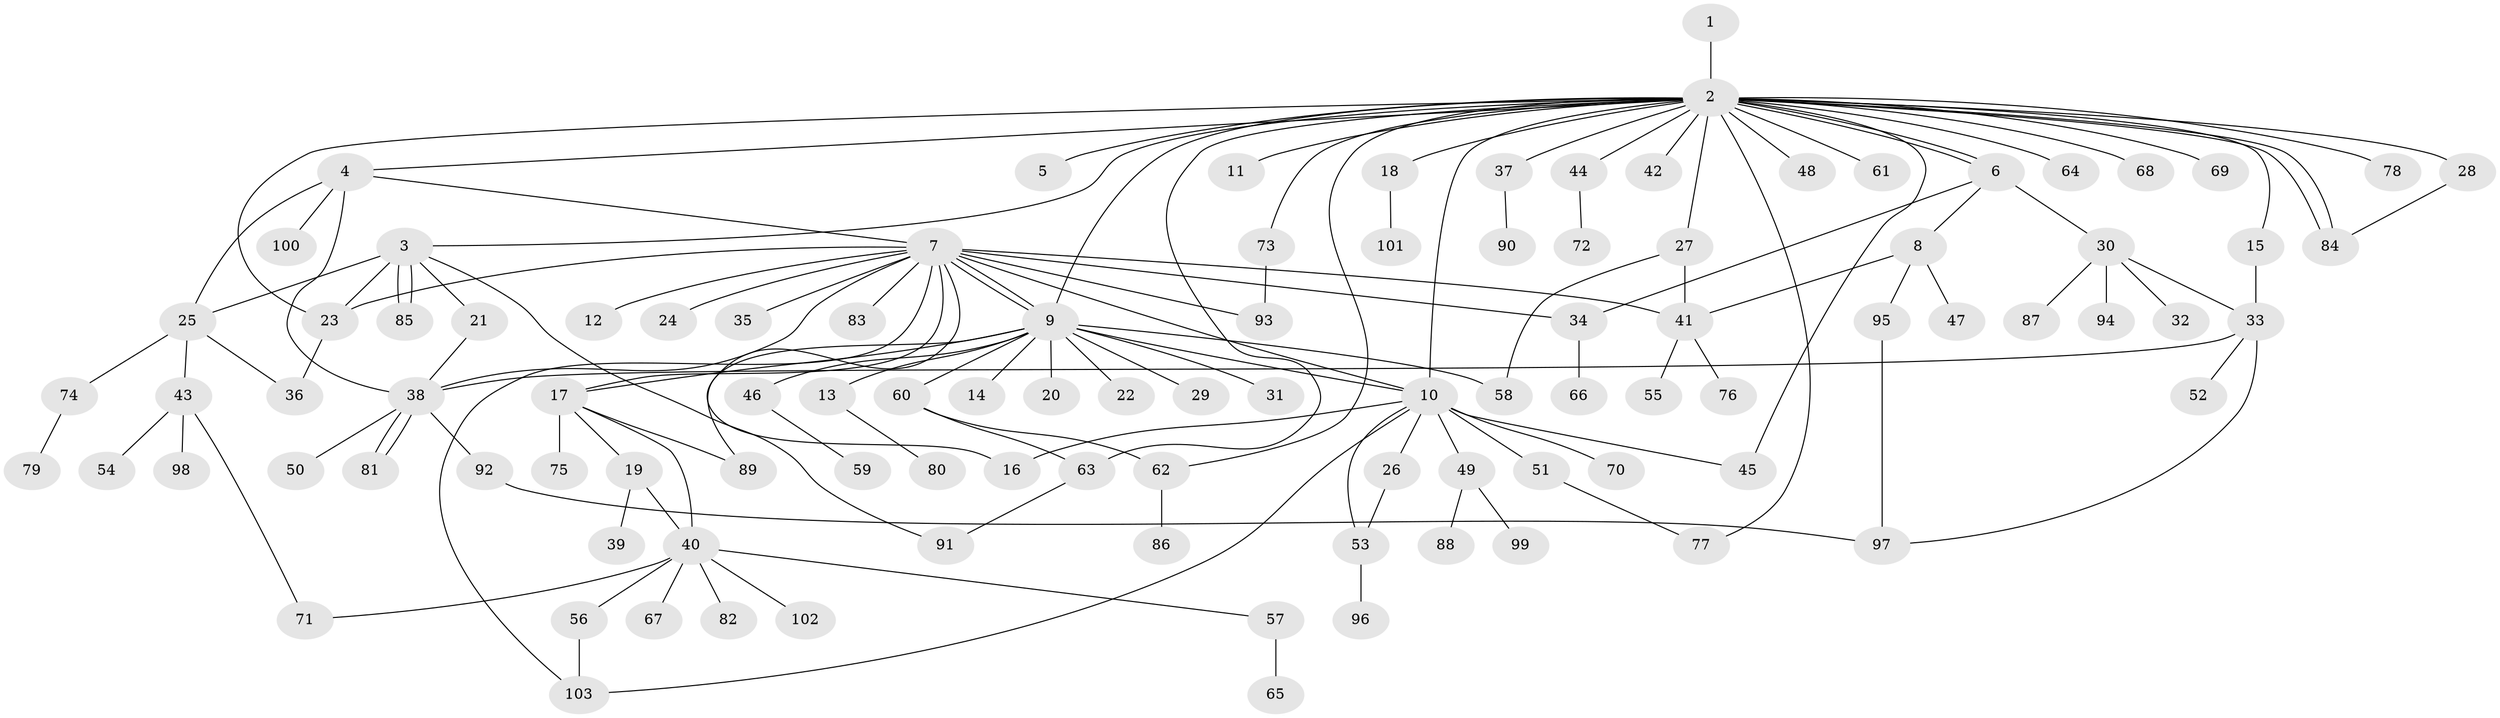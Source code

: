 // coarse degree distribution, {1: 0.5064935064935064, 28: 0.012987012987012988, 8: 0.012987012987012988, 9: 0.012987012987012988, 5: 0.05194805194805195, 15: 0.012987012987012988, 3: 0.09090909090909091, 13: 0.012987012987012988, 10: 0.012987012987012988, 2: 0.22077922077922077, 4: 0.03896103896103896, 7: 0.012987012987012988}
// Generated by graph-tools (version 1.1) at 2025/23/03/03/25 07:23:52]
// undirected, 103 vertices, 139 edges
graph export_dot {
graph [start="1"]
  node [color=gray90,style=filled];
  1;
  2;
  3;
  4;
  5;
  6;
  7;
  8;
  9;
  10;
  11;
  12;
  13;
  14;
  15;
  16;
  17;
  18;
  19;
  20;
  21;
  22;
  23;
  24;
  25;
  26;
  27;
  28;
  29;
  30;
  31;
  32;
  33;
  34;
  35;
  36;
  37;
  38;
  39;
  40;
  41;
  42;
  43;
  44;
  45;
  46;
  47;
  48;
  49;
  50;
  51;
  52;
  53;
  54;
  55;
  56;
  57;
  58;
  59;
  60;
  61;
  62;
  63;
  64;
  65;
  66;
  67;
  68;
  69;
  70;
  71;
  72;
  73;
  74;
  75;
  76;
  77;
  78;
  79;
  80;
  81;
  82;
  83;
  84;
  85;
  86;
  87;
  88;
  89;
  90;
  91;
  92;
  93;
  94;
  95;
  96;
  97;
  98;
  99;
  100;
  101;
  102;
  103;
  1 -- 2;
  2 -- 3;
  2 -- 4;
  2 -- 5;
  2 -- 6;
  2 -- 6;
  2 -- 9;
  2 -- 10;
  2 -- 11;
  2 -- 15;
  2 -- 18;
  2 -- 23;
  2 -- 27;
  2 -- 28;
  2 -- 37;
  2 -- 42;
  2 -- 44;
  2 -- 45;
  2 -- 48;
  2 -- 61;
  2 -- 62;
  2 -- 63;
  2 -- 64;
  2 -- 68;
  2 -- 69;
  2 -- 73;
  2 -- 77;
  2 -- 78;
  2 -- 84;
  2 -- 84;
  3 -- 21;
  3 -- 23;
  3 -- 25;
  3 -- 85;
  3 -- 85;
  3 -- 91;
  4 -- 7;
  4 -- 25;
  4 -- 38;
  4 -- 100;
  6 -- 8;
  6 -- 30;
  6 -- 34;
  7 -- 9;
  7 -- 9;
  7 -- 10;
  7 -- 12;
  7 -- 16;
  7 -- 17;
  7 -- 23;
  7 -- 24;
  7 -- 34;
  7 -- 35;
  7 -- 38;
  7 -- 41;
  7 -- 83;
  7 -- 93;
  7 -- 103;
  8 -- 41;
  8 -- 47;
  8 -- 95;
  9 -- 10;
  9 -- 13;
  9 -- 14;
  9 -- 17;
  9 -- 20;
  9 -- 22;
  9 -- 29;
  9 -- 31;
  9 -- 46;
  9 -- 58;
  9 -- 60;
  9 -- 89;
  10 -- 16;
  10 -- 26;
  10 -- 45;
  10 -- 49;
  10 -- 51;
  10 -- 53;
  10 -- 70;
  10 -- 103;
  13 -- 80;
  15 -- 33;
  17 -- 19;
  17 -- 40;
  17 -- 75;
  17 -- 89;
  18 -- 101;
  19 -- 39;
  19 -- 40;
  21 -- 38;
  23 -- 36;
  25 -- 36;
  25 -- 43;
  25 -- 74;
  26 -- 53;
  27 -- 41;
  27 -- 58;
  28 -- 84;
  30 -- 32;
  30 -- 33;
  30 -- 87;
  30 -- 94;
  33 -- 38;
  33 -- 52;
  33 -- 97;
  34 -- 66;
  37 -- 90;
  38 -- 50;
  38 -- 81;
  38 -- 81;
  38 -- 92;
  40 -- 56;
  40 -- 57;
  40 -- 67;
  40 -- 71;
  40 -- 82;
  40 -- 102;
  41 -- 55;
  41 -- 76;
  43 -- 54;
  43 -- 71;
  43 -- 98;
  44 -- 72;
  46 -- 59;
  49 -- 88;
  49 -- 99;
  51 -- 77;
  53 -- 96;
  56 -- 103;
  57 -- 65;
  60 -- 62;
  60 -- 63;
  62 -- 86;
  63 -- 91;
  73 -- 93;
  74 -- 79;
  92 -- 97;
  95 -- 97;
}
